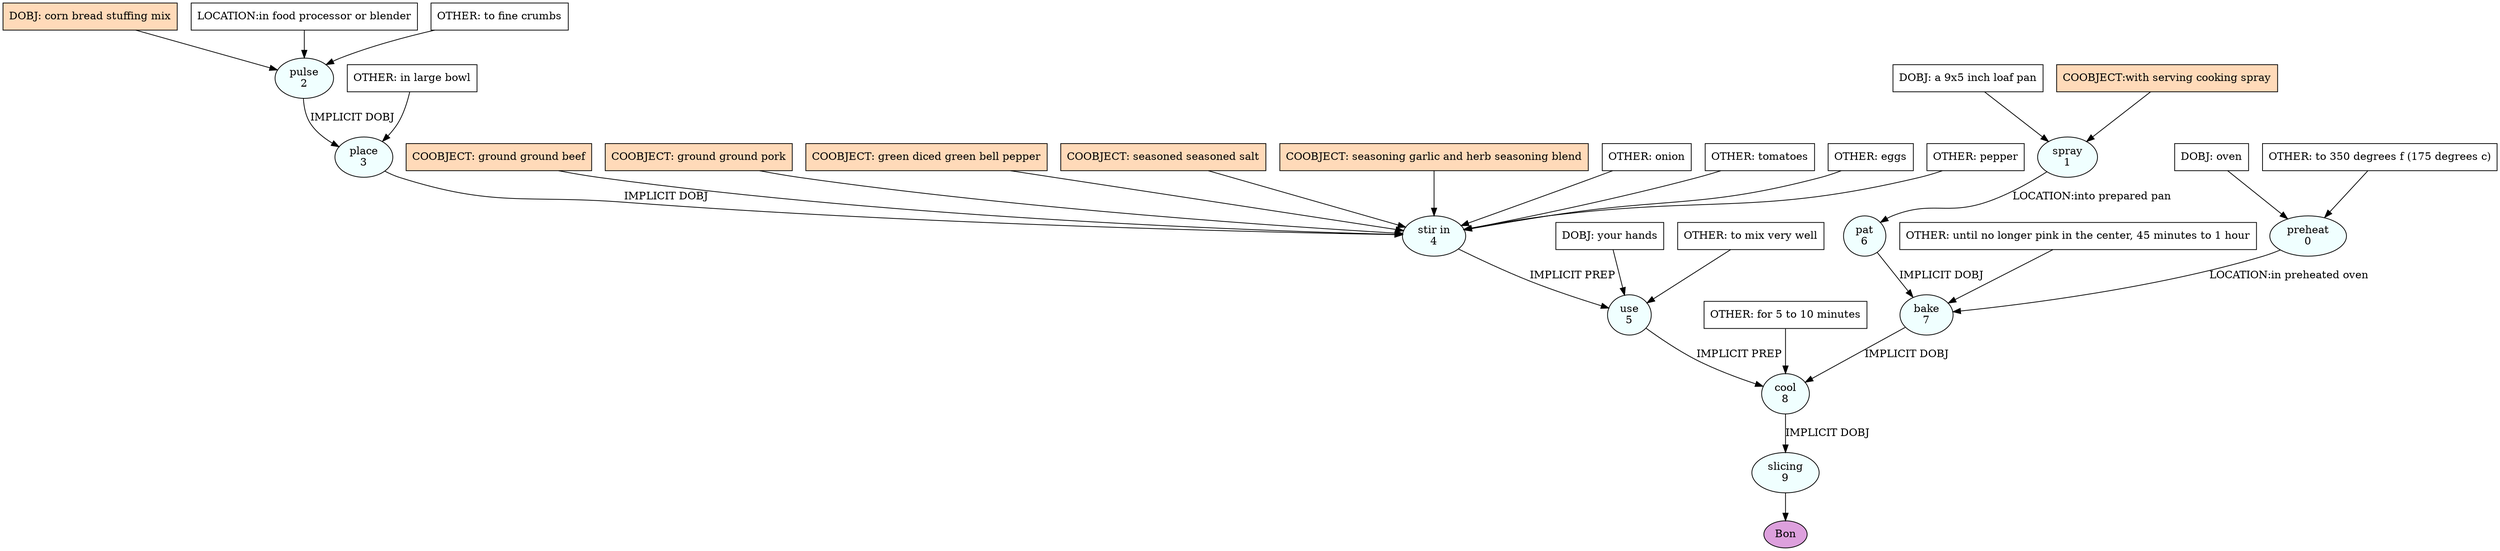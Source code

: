 digraph recipe {
E0[label="preheat
0", shape=oval, style=filled, fillcolor=azure]
E1[label="spray
1", shape=oval, style=filled, fillcolor=azure]
E2[label="pulse
2", shape=oval, style=filled, fillcolor=azure]
E3[label="place
3", shape=oval, style=filled, fillcolor=azure]
E4[label="stir in
4", shape=oval, style=filled, fillcolor=azure]
E5[label="use
5", shape=oval, style=filled, fillcolor=azure]
E6[label="pat
6", shape=oval, style=filled, fillcolor=azure]
E7[label="bake
7", shape=oval, style=filled, fillcolor=azure]
E8[label="cool
8", shape=oval, style=filled, fillcolor=azure]
E9[label="slicing
9", shape=oval, style=filled, fillcolor=azure]
D1[label="DOBJ: a 9x5 inch loaf pan", shape=box, style=filled, fillcolor=white]
D1 -> E1
P1_0[label="COOBJECT:with serving cooking spray", shape=box, style=filled, fillcolor=peachpuff]
P1_0 -> E1
D0[label="DOBJ: oven", shape=box, style=filled, fillcolor=white]
D0 -> E0
O0_0[label="OTHER: to 350 degrees f (175 degrees c)", shape=box, style=filled, fillcolor=white]
O0_0 -> E0
D2[label="DOBJ: corn bread stuffing mix", shape=box, style=filled, fillcolor=peachpuff]
D2 -> E2
P2_0[label="LOCATION:in food processor or blender", shape=box, style=filled, fillcolor=white]
P2_0 -> E2
O2_0[label="OTHER: to fine crumbs", shape=box, style=filled, fillcolor=white]
O2_0 -> E2
E2 -> E3 [label="IMPLICIT DOBJ"]
O3_0_0[label="OTHER: in large bowl", shape=box, style=filled, fillcolor=white]
O3_0_0 -> E3
E3 -> E4 [label="IMPLICIT DOBJ"]
P4_0_ing[label="COOBJECT: ground ground beef", shape=box, style=filled, fillcolor=peachpuff]
P4_0_ing -> E4
P4_1_ing[label="COOBJECT: ground ground pork", shape=box, style=filled, fillcolor=peachpuff]
P4_1_ing -> E4
P4_2_ing[label="COOBJECT: green diced green bell pepper", shape=box, style=filled, fillcolor=peachpuff]
P4_2_ing -> E4
P4_3_ing[label="COOBJECT: seasoned seasoned salt", shape=box, style=filled, fillcolor=peachpuff]
P4_3_ing -> E4
P4_4_ing[label="COOBJECT: seasoning garlic and herb seasoning blend", shape=box, style=filled, fillcolor=peachpuff]
P4_4_ing -> E4
O4_0_0[label="OTHER: onion", shape=box, style=filled, fillcolor=white]
O4_0_0 -> E4
O4_1_0[label="OTHER: tomatoes", shape=box, style=filled, fillcolor=white]
O4_1_0 -> E4
O4_2_0[label="OTHER: eggs", shape=box, style=filled, fillcolor=white]
O4_2_0 -> E4
O4_3_0[label="OTHER: pepper", shape=box, style=filled, fillcolor=white]
O4_3_0 -> E4
D5_0[label="DOBJ: your hands", shape=box, style=filled, fillcolor=white]
D5_0 -> E5
E4 -> E5 [label="IMPLICIT PREP"]
O5_0_0[label="OTHER: to mix very well", shape=box, style=filled, fillcolor=white]
O5_0_0 -> E5
E1 -> E6 [label="LOCATION:into prepared pan"]
E6 -> E7 [label="IMPLICIT DOBJ"]
E0 -> E7 [label="LOCATION:in preheated oven"]
O7_0_0[label="OTHER: until no longer pink in the center, 45 minutes to 1 hour", shape=box, style=filled, fillcolor=white]
O7_0_0 -> E7
E7 -> E8 [label="IMPLICIT DOBJ"]
E5 -> E8 [label="IMPLICIT PREP"]
O8_0_0[label="OTHER: for 5 to 10 minutes", shape=box, style=filled, fillcolor=white]
O8_0_0 -> E8
E8 -> E9 [label="IMPLICIT DOBJ"]
EOR[label="Bon", shape=oval, style=filled, fillcolor=plum]
E9 -> EOR
}
